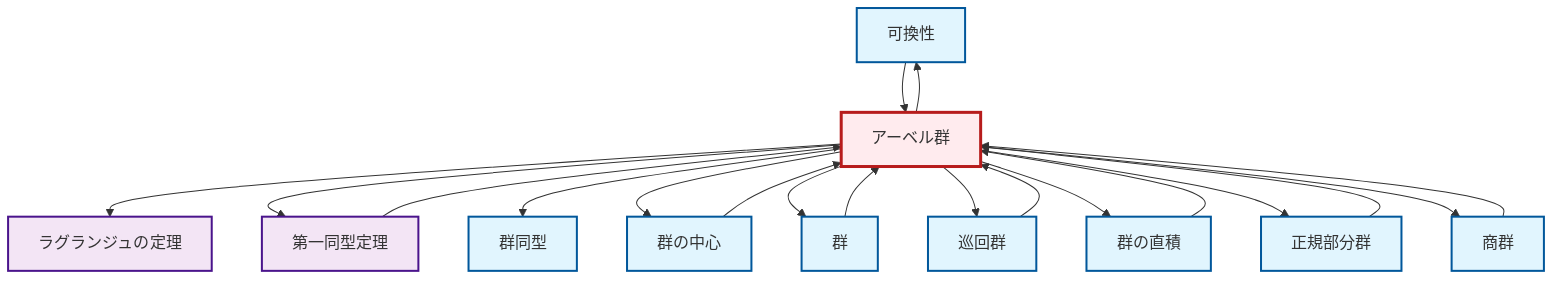 graph TD
    classDef definition fill:#e1f5fe,stroke:#01579b,stroke-width:2px
    classDef theorem fill:#f3e5f5,stroke:#4a148c,stroke-width:2px
    classDef axiom fill:#fff3e0,stroke:#e65100,stroke-width:2px
    classDef example fill:#e8f5e9,stroke:#1b5e20,stroke-width:2px
    classDef current fill:#ffebee,stroke:#b71c1c,stroke-width:3px
    def-commutativity["可換性"]:::definition
    def-direct-product["群の直積"]:::definition
    thm-first-isomorphism["第一同型定理"]:::theorem
    def-cyclic-group["巡回群"]:::definition
    def-quotient-group["商群"]:::definition
    def-group["群"]:::definition
    def-center-of-group["群の中心"]:::definition
    def-abelian-group["アーベル群"]:::definition
    thm-lagrange["ラグランジュの定理"]:::theorem
    def-normal-subgroup["正規部分群"]:::definition
    def-isomorphism["群同型"]:::definition
    def-abelian-group --> def-commutativity
    def-abelian-group --> thm-lagrange
    def-abelian-group --> thm-first-isomorphism
    def-direct-product --> def-abelian-group
    thm-first-isomorphism --> def-abelian-group
    def-quotient-group --> def-abelian-group
    def-cyclic-group --> def-abelian-group
    def-normal-subgroup --> def-abelian-group
    def-group --> def-abelian-group
    def-commutativity --> def-abelian-group
    def-abelian-group --> def-isomorphism
    def-abelian-group --> def-center-of-group
    def-abelian-group --> def-group
    def-abelian-group --> def-cyclic-group
    def-center-of-group --> def-abelian-group
    def-abelian-group --> def-direct-product
    def-abelian-group --> def-normal-subgroup
    def-abelian-group --> def-quotient-group
    class def-abelian-group current